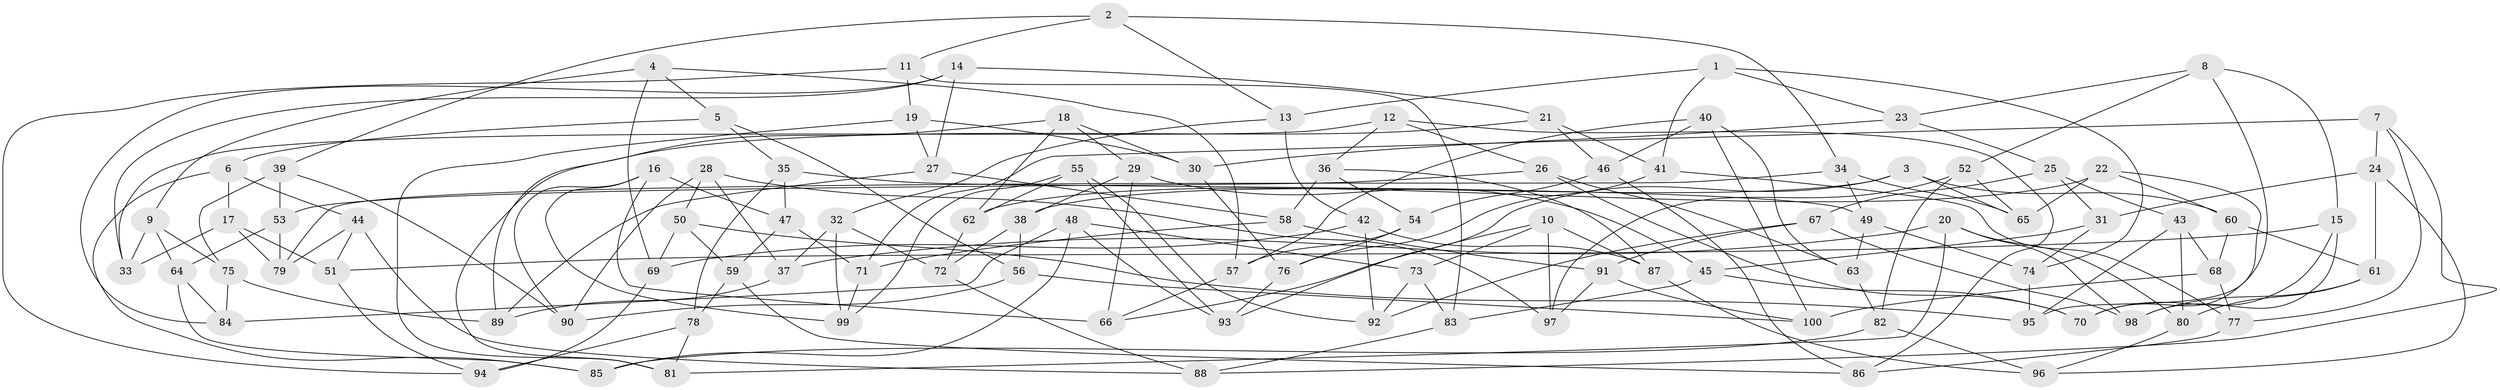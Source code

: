 // coarse degree distribution, {6: 0.2, 4: 0.7, 8: 0.08571428571428572, 12: 0.014285714285714285}
// Generated by graph-tools (version 1.1) at 2025/21/03/04/25 18:21:01]
// undirected, 100 vertices, 200 edges
graph export_dot {
graph [start="1"]
  node [color=gray90,style=filled];
  1;
  2;
  3;
  4;
  5;
  6;
  7;
  8;
  9;
  10;
  11;
  12;
  13;
  14;
  15;
  16;
  17;
  18;
  19;
  20;
  21;
  22;
  23;
  24;
  25;
  26;
  27;
  28;
  29;
  30;
  31;
  32;
  33;
  34;
  35;
  36;
  37;
  38;
  39;
  40;
  41;
  42;
  43;
  44;
  45;
  46;
  47;
  48;
  49;
  50;
  51;
  52;
  53;
  54;
  55;
  56;
  57;
  58;
  59;
  60;
  61;
  62;
  63;
  64;
  65;
  66;
  67;
  68;
  69;
  70;
  71;
  72;
  73;
  74;
  75;
  76;
  77;
  78;
  79;
  80;
  81;
  82;
  83;
  84;
  85;
  86;
  87;
  88;
  89;
  90;
  91;
  92;
  93;
  94;
  95;
  96;
  97;
  98;
  99;
  100;
  1 -- 13;
  1 -- 23;
  1 -- 41;
  1 -- 74;
  2 -- 11;
  2 -- 13;
  2 -- 34;
  2 -- 39;
  3 -- 93;
  3 -- 60;
  3 -- 38;
  3 -- 65;
  4 -- 5;
  4 -- 9;
  4 -- 69;
  4 -- 57;
  5 -- 56;
  5 -- 6;
  5 -- 35;
  6 -- 85;
  6 -- 44;
  6 -- 17;
  7 -- 88;
  7 -- 77;
  7 -- 24;
  7 -- 71;
  8 -- 95;
  8 -- 52;
  8 -- 15;
  8 -- 23;
  9 -- 33;
  9 -- 75;
  9 -- 64;
  10 -- 97;
  10 -- 87;
  10 -- 73;
  10 -- 66;
  11 -- 83;
  11 -- 19;
  11 -- 94;
  12 -- 36;
  12 -- 33;
  12 -- 86;
  12 -- 26;
  13 -- 42;
  13 -- 32;
  14 -- 84;
  14 -- 33;
  14 -- 21;
  14 -- 27;
  15 -- 51;
  15 -- 70;
  15 -- 98;
  16 -- 66;
  16 -- 90;
  16 -- 47;
  16 -- 99;
  17 -- 79;
  17 -- 51;
  17 -- 33;
  18 -- 89;
  18 -- 29;
  18 -- 30;
  18 -- 62;
  19 -- 30;
  19 -- 27;
  19 -- 81;
  20 -- 37;
  20 -- 98;
  20 -- 81;
  20 -- 80;
  21 -- 46;
  21 -- 81;
  21 -- 41;
  22 -- 70;
  22 -- 60;
  22 -- 62;
  22 -- 65;
  23 -- 30;
  23 -- 25;
  24 -- 31;
  24 -- 96;
  24 -- 61;
  25 -- 43;
  25 -- 67;
  25 -- 31;
  26 -- 53;
  26 -- 63;
  26 -- 70;
  27 -- 89;
  27 -- 58;
  28 -- 37;
  28 -- 90;
  28 -- 50;
  28 -- 97;
  29 -- 66;
  29 -- 38;
  29 -- 45;
  30 -- 76;
  31 -- 74;
  31 -- 45;
  32 -- 72;
  32 -- 37;
  32 -- 99;
  34 -- 79;
  34 -- 49;
  34 -- 65;
  35 -- 49;
  35 -- 47;
  35 -- 78;
  36 -- 54;
  36 -- 58;
  36 -- 87;
  37 -- 89;
  38 -- 72;
  38 -- 56;
  39 -- 75;
  39 -- 53;
  39 -- 90;
  40 -- 57;
  40 -- 46;
  40 -- 100;
  40 -- 63;
  41 -- 76;
  41 -- 77;
  42 -- 92;
  42 -- 87;
  42 -- 69;
  43 -- 68;
  43 -- 95;
  43 -- 80;
  44 -- 79;
  44 -- 51;
  44 -- 88;
  45 -- 83;
  45 -- 70;
  46 -- 54;
  46 -- 86;
  47 -- 71;
  47 -- 59;
  48 -- 73;
  48 -- 84;
  48 -- 93;
  48 -- 85;
  49 -- 74;
  49 -- 63;
  50 -- 69;
  50 -- 95;
  50 -- 59;
  51 -- 94;
  52 -- 97;
  52 -- 82;
  52 -- 65;
  53 -- 64;
  53 -- 79;
  54 -- 57;
  54 -- 76;
  55 -- 62;
  55 -- 99;
  55 -- 92;
  55 -- 93;
  56 -- 100;
  56 -- 90;
  57 -- 66;
  58 -- 91;
  58 -- 71;
  59 -- 86;
  59 -- 78;
  60 -- 61;
  60 -- 68;
  61 -- 80;
  61 -- 98;
  62 -- 72;
  63 -- 82;
  64 -- 84;
  64 -- 85;
  67 -- 92;
  67 -- 91;
  67 -- 98;
  68 -- 100;
  68 -- 77;
  69 -- 94;
  71 -- 99;
  72 -- 88;
  73 -- 92;
  73 -- 83;
  74 -- 95;
  75 -- 89;
  75 -- 84;
  76 -- 93;
  77 -- 86;
  78 -- 94;
  78 -- 81;
  80 -- 96;
  82 -- 96;
  82 -- 85;
  83 -- 88;
  87 -- 96;
  91 -- 100;
  91 -- 97;
}
